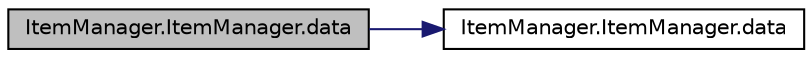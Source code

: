 digraph "ItemManager.ItemManager.data"
{
 // LATEX_PDF_SIZE
  edge [fontname="Helvetica",fontsize="10",labelfontname="Helvetica",labelfontsize="10"];
  node [fontname="Helvetica",fontsize="10",shape=record];
  rankdir="LR";
  Node1 [label="ItemManager.ItemManager.data",height=0.2,width=0.4,color="black", fillcolor="grey75", style="filled", fontcolor="black",tooltip=" "];
  Node1 -> Node2 [color="midnightblue",fontsize="10",style="solid",fontname="Helvetica"];
  Node2 [label="ItemManager.ItemManager.data",height=0.2,width=0.4,color="black", fillcolor="white", style="filled",URL="$class_item_manager_1_1_item_manager.html#aa65d37c79d9bc69c07dd4fc8dc0c1b78",tooltip=" "];
}
